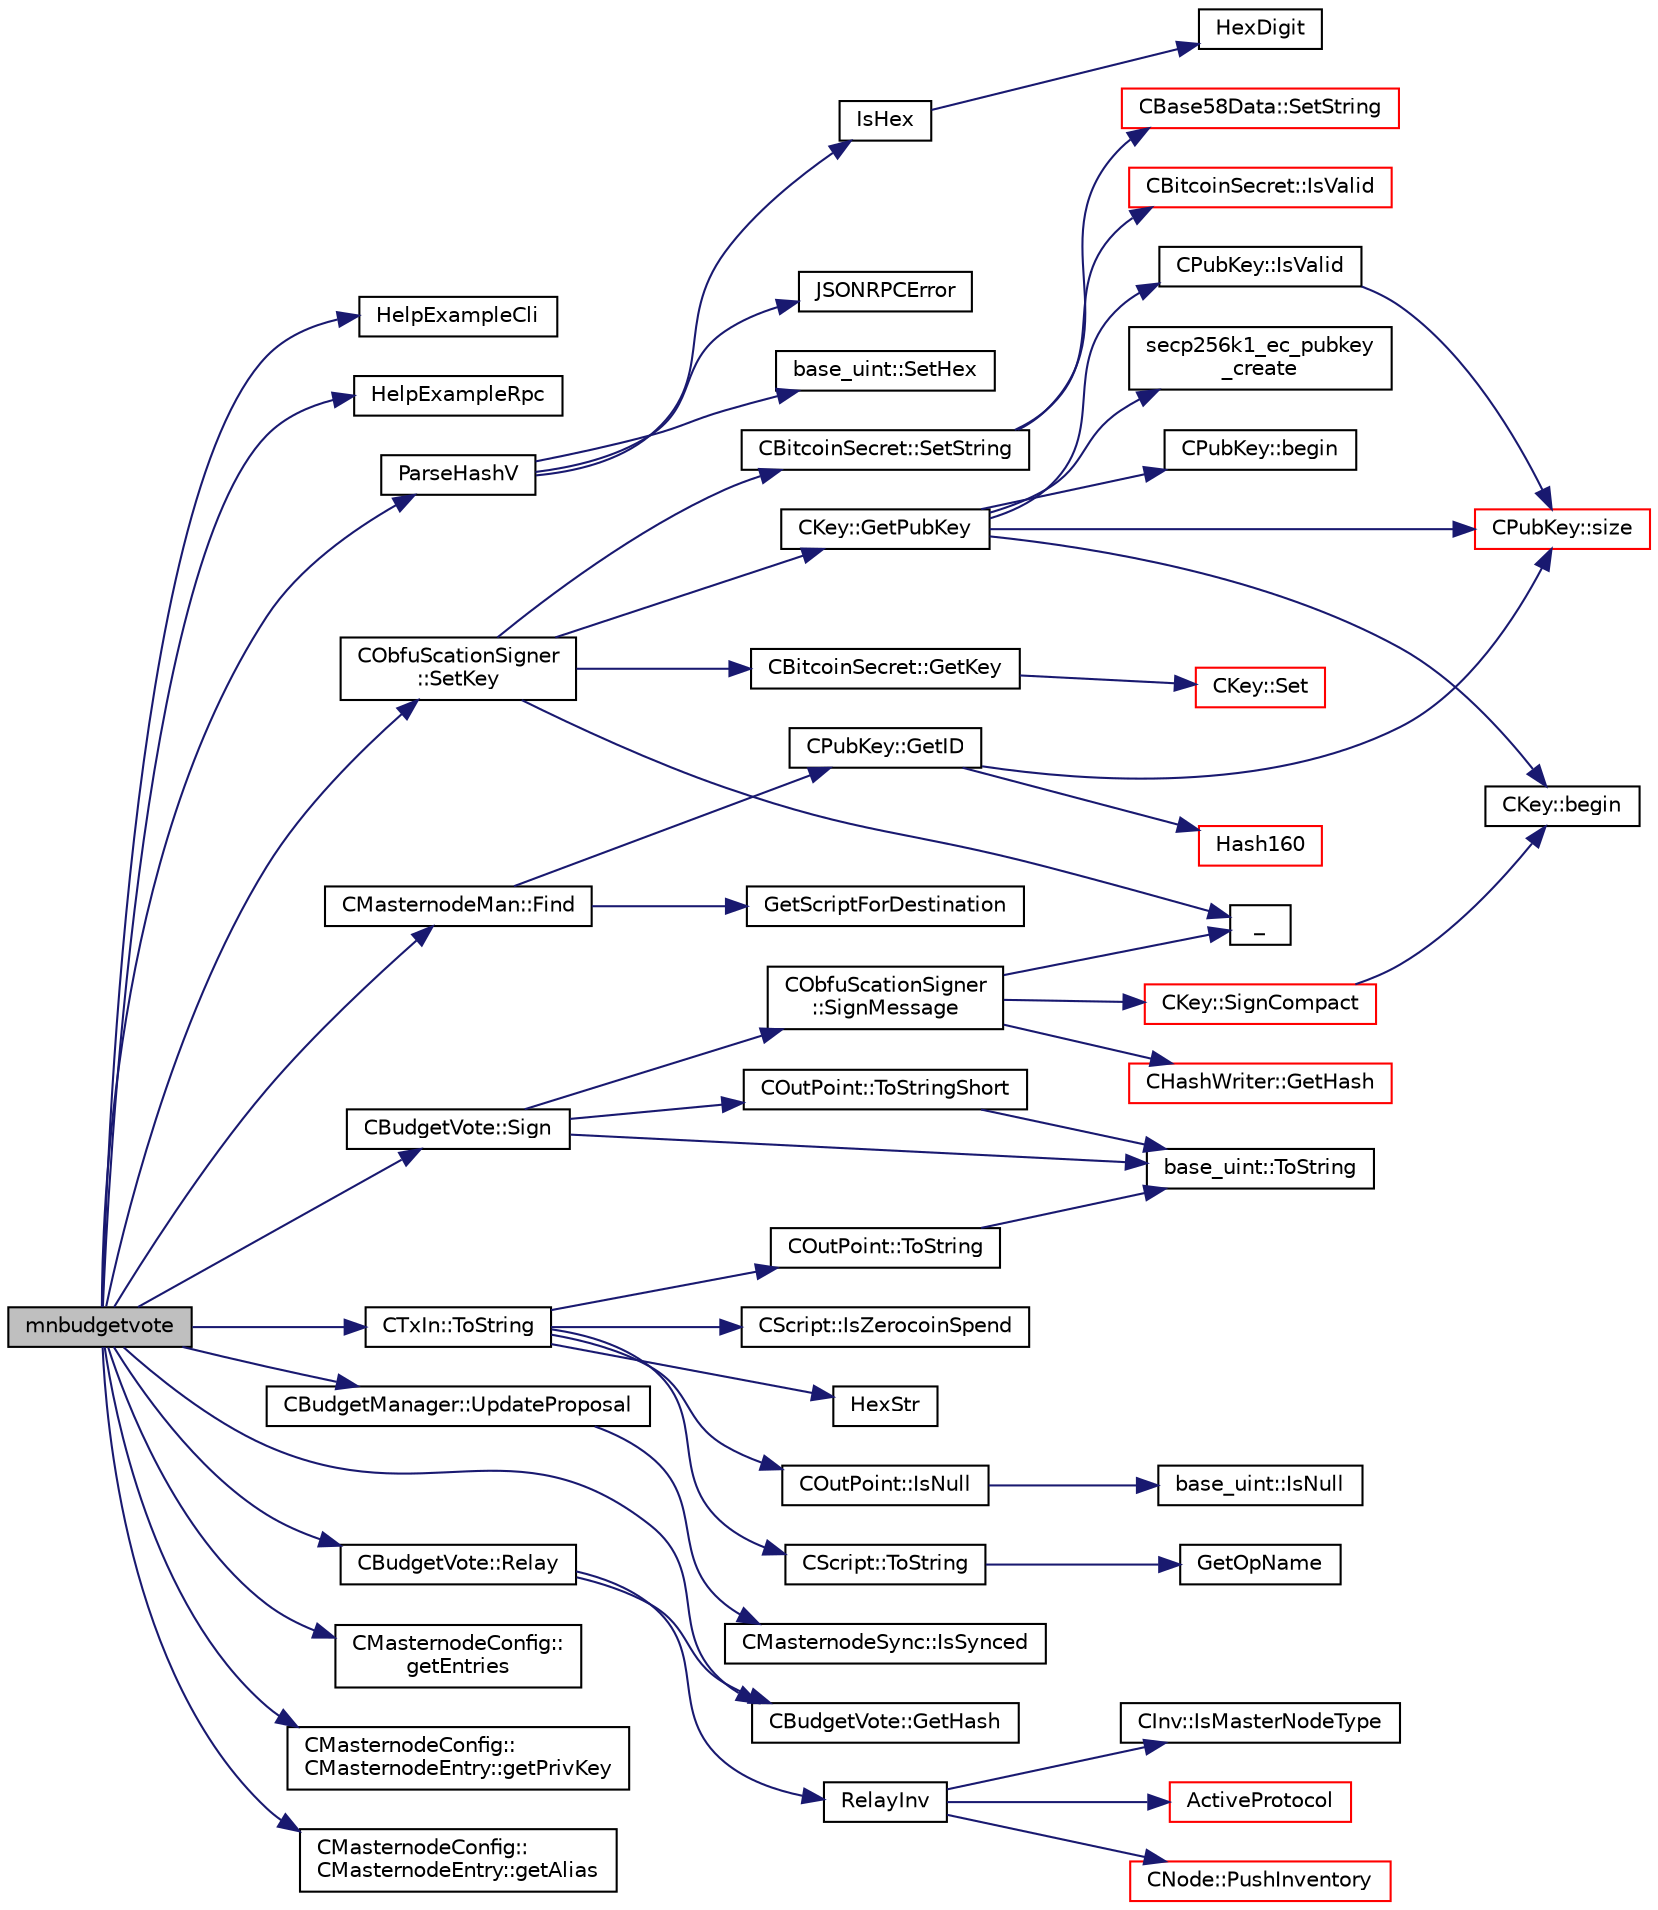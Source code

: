 digraph "mnbudgetvote"
{
  edge [fontname="Helvetica",fontsize="10",labelfontname="Helvetica",labelfontsize="10"];
  node [fontname="Helvetica",fontsize="10",shape=record];
  rankdir="LR";
  Node445 [label="mnbudgetvote",height=0.2,width=0.4,color="black", fillcolor="grey75", style="filled", fontcolor="black"];
  Node445 -> Node446 [color="midnightblue",fontsize="10",style="solid",fontname="Helvetica"];
  Node446 [label="HelpExampleCli",height=0.2,width=0.4,color="black", fillcolor="white", style="filled",URL="$rpcserver_8cpp.html#ac01ac6eab5467567ed0da106814e04ec"];
  Node445 -> Node447 [color="midnightblue",fontsize="10",style="solid",fontname="Helvetica"];
  Node447 [label="HelpExampleRpc",height=0.2,width=0.4,color="black", fillcolor="white", style="filled",URL="$rpcserver_8cpp.html#a06ea60e24e5a1053a14a11b1009bf9ef"];
  Node445 -> Node448 [color="midnightblue",fontsize="10",style="solid",fontname="Helvetica"];
  Node448 [label="ParseHashV",height=0.2,width=0.4,color="black", fillcolor="white", style="filled",URL="$rpcserver_8cpp.html#ae00da5fd5abdf11d125f98190e599194"];
  Node448 -> Node449 [color="midnightblue",fontsize="10",style="solid",fontname="Helvetica"];
  Node449 [label="IsHex",height=0.2,width=0.4,color="black", fillcolor="white", style="filled",URL="$utilstrencodings_8cpp.html#aa4e3553d2b2fe693c106f4296685f75c"];
  Node449 -> Node450 [color="midnightblue",fontsize="10",style="solid",fontname="Helvetica"];
  Node450 [label="HexDigit",height=0.2,width=0.4,color="black", fillcolor="white", style="filled",URL="$utilstrencodings_8cpp.html#aa59e8a8c5a39cb5041f93bb95dd02119"];
  Node448 -> Node451 [color="midnightblue",fontsize="10",style="solid",fontname="Helvetica"];
  Node451 [label="JSONRPCError",height=0.2,width=0.4,color="black", fillcolor="white", style="filled",URL="$rpcprotocol_8cpp.html#a17b1bb111ab339efc951929834766039"];
  Node448 -> Node452 [color="midnightblue",fontsize="10",style="solid",fontname="Helvetica"];
  Node452 [label="base_uint::SetHex",height=0.2,width=0.4,color="black", fillcolor="white", style="filled",URL="$classbase__uint.html#ade1a897fac931f28f54998c92c797228"];
  Node445 -> Node453 [color="midnightblue",fontsize="10",style="solid",fontname="Helvetica"];
  Node453 [label="CObfuScationSigner\l::SetKey",height=0.2,width=0.4,color="black", fillcolor="white", style="filled",URL="$class_c_obfu_scation_signer.html#a4a12e41611db1b711d59ac4c3323dd36",tooltip="Set the private/public key values, returns true if successful. "];
  Node453 -> Node454 [color="midnightblue",fontsize="10",style="solid",fontname="Helvetica"];
  Node454 [label="CBitcoinSecret::SetString",height=0.2,width=0.4,color="black", fillcolor="white", style="filled",URL="$class_c_bitcoin_secret.html#a6a8aff02f66099f33f573ad3e6375bb1"];
  Node454 -> Node455 [color="midnightblue",fontsize="10",style="solid",fontname="Helvetica"];
  Node455 [label="CBase58Data::SetString",height=0.2,width=0.4,color="red", fillcolor="white", style="filled",URL="$class_c_base58_data.html#a250fa3bc97d03c7d87de5485c8b49b57"];
  Node454 -> Node462 [color="midnightblue",fontsize="10",style="solid",fontname="Helvetica"];
  Node462 [label="CBitcoinSecret::IsValid",height=0.2,width=0.4,color="red", fillcolor="white", style="filled",URL="$class_c_bitcoin_secret.html#a2a93fa8a09826ff63498cb3e4370c154"];
  Node453 -> Node465 [color="midnightblue",fontsize="10",style="solid",fontname="Helvetica"];
  Node465 [label="_",height=0.2,width=0.4,color="black", fillcolor="white", style="filled",URL="$ui__interface_8h.html#aad133bb6103b53cebf03fd01e2f11ba1",tooltip="Translation function: Call Translate signal on UI interface, which returns a boost::optional result..."];
  Node453 -> Node466 [color="midnightblue",fontsize="10",style="solid",fontname="Helvetica"];
  Node466 [label="CBitcoinSecret::GetKey",height=0.2,width=0.4,color="black", fillcolor="white", style="filled",URL="$class_c_bitcoin_secret.html#a4d6bf559d092e6d47f8001c7171096df"];
  Node466 -> Node467 [color="midnightblue",fontsize="10",style="solid",fontname="Helvetica"];
  Node467 [label="CKey::Set",height=0.2,width=0.4,color="red", fillcolor="white", style="filled",URL="$class_c_key.html#aaa13d5f08456bba094210c5eeabf64c8",tooltip="Initialize using begin and end iterators to byte data. "];
  Node453 -> Node470 [color="midnightblue",fontsize="10",style="solid",fontname="Helvetica"];
  Node470 [label="CKey::GetPubKey",height=0.2,width=0.4,color="black", fillcolor="white", style="filled",URL="$class_c_key.html#aa1085c59603a62db6ec776300f250337",tooltip="Compute the public key from a private key. "];
  Node470 -> Node471 [color="midnightblue",fontsize="10",style="solid",fontname="Helvetica"];
  Node471 [label="secp256k1_ec_pubkey\l_create",height=0.2,width=0.4,color="black", fillcolor="white", style="filled",URL="$secp256k1_8h.html#a22e1ef593e0d06d40b4f233e91447aa3",tooltip="Compute the public key for a secret key. "];
  Node470 -> Node472 [color="midnightblue",fontsize="10",style="solid",fontname="Helvetica"];
  Node472 [label="CPubKey::begin",height=0.2,width=0.4,color="black", fillcolor="white", style="filled",URL="$class_c_pub_key.html#a859ab9909d68092d6d4fc739237ab358"];
  Node470 -> Node473 [color="midnightblue",fontsize="10",style="solid",fontname="Helvetica"];
  Node473 [label="CKey::begin",height=0.2,width=0.4,color="black", fillcolor="white", style="filled",URL="$class_c_key.html#ab8dee0ad9d933304a22284ee40040847"];
  Node470 -> Node474 [color="midnightblue",fontsize="10",style="solid",fontname="Helvetica"];
  Node474 [label="CPubKey::size",height=0.2,width=0.4,color="red", fillcolor="white", style="filled",URL="$class_c_pub_key.html#a6bb28fcf0a5f799c69f5b7269363b309",tooltip="Simple read-only vector-like interface to the pubkey data. "];
  Node470 -> Node476 [color="midnightblue",fontsize="10",style="solid",fontname="Helvetica"];
  Node476 [label="CPubKey::IsValid",height=0.2,width=0.4,color="black", fillcolor="white", style="filled",URL="$class_c_pub_key.html#a4fa94293cf8577fd039b9a133f6c7f30"];
  Node476 -> Node474 [color="midnightblue",fontsize="10",style="solid",fontname="Helvetica"];
  Node445 -> Node477 [color="midnightblue",fontsize="10",style="solid",fontname="Helvetica"];
  Node477 [label="CMasternodeMan::Find",height=0.2,width=0.4,color="black", fillcolor="white", style="filled",URL="$class_c_masternode_man.html#a3d34836c6992d29c485ba94a0c1e0ae6",tooltip="Find an entry. "];
  Node477 -> Node478 [color="midnightblue",fontsize="10",style="solid",fontname="Helvetica"];
  Node478 [label="GetScriptForDestination",height=0.2,width=0.4,color="black", fillcolor="white", style="filled",URL="$standard_8cpp.html#ae40f28d3b46c21033f6ee1f1200d0321"];
  Node477 -> Node479 [color="midnightblue",fontsize="10",style="solid",fontname="Helvetica"];
  Node479 [label="CPubKey::GetID",height=0.2,width=0.4,color="black", fillcolor="white", style="filled",URL="$class_c_pub_key.html#a2675f7e6f72eff68e7a5227289feb021",tooltip="Get the KeyID of this public key (hash of its serialization) "];
  Node479 -> Node480 [color="midnightblue",fontsize="10",style="solid",fontname="Helvetica"];
  Node480 [label="Hash160",height=0.2,width=0.4,color="red", fillcolor="white", style="filled",URL="$hash_8h.html#a4490f70ddae16e9e48460a0416a48a6b",tooltip="Compute the 160-bit hash an object. "];
  Node479 -> Node474 [color="midnightblue",fontsize="10",style="solid",fontname="Helvetica"];
  Node445 -> Node486 [color="midnightblue",fontsize="10",style="solid",fontname="Helvetica"];
  Node486 [label="CTxIn::ToString",height=0.2,width=0.4,color="black", fillcolor="white", style="filled",URL="$class_c_tx_in.html#a9f3dcba8a979ca7007448f8ad1d3c4c1"];
  Node486 -> Node487 [color="midnightblue",fontsize="10",style="solid",fontname="Helvetica"];
  Node487 [label="COutPoint::ToString",height=0.2,width=0.4,color="black", fillcolor="white", style="filled",URL="$class_c_out_point.html#ab0026adab6a1098cf00de05c872fbb5d"];
  Node487 -> Node488 [color="midnightblue",fontsize="10",style="solid",fontname="Helvetica"];
  Node488 [label="base_uint::ToString",height=0.2,width=0.4,color="black", fillcolor="white", style="filled",URL="$classbase__uint.html#acccba4d9d51a0c36261718ca0cbb293b"];
  Node486 -> Node489 [color="midnightblue",fontsize="10",style="solid",fontname="Helvetica"];
  Node489 [label="COutPoint::IsNull",height=0.2,width=0.4,color="black", fillcolor="white", style="filled",URL="$class_c_out_point.html#ae1516581fa2234556761f04af3a207a6"];
  Node489 -> Node490 [color="midnightblue",fontsize="10",style="solid",fontname="Helvetica"];
  Node490 [label="base_uint::IsNull",height=0.2,width=0.4,color="black", fillcolor="white", style="filled",URL="$classbase__uint.html#a5b67cea01e9219160fe251053adc7cc7"];
  Node486 -> Node491 [color="midnightblue",fontsize="10",style="solid",fontname="Helvetica"];
  Node491 [label="CScript::IsZerocoinSpend",height=0.2,width=0.4,color="black", fillcolor="white", style="filled",URL="$class_c_script.html#a84914a83542deece42dda7b22b043c1f"];
  Node486 -> Node492 [color="midnightblue",fontsize="10",style="solid",fontname="Helvetica"];
  Node492 [label="HexStr",height=0.2,width=0.4,color="black", fillcolor="white", style="filled",URL="$utilstrencodings_8h.html#ace13a819ca4e98c22847d26b3b357e75"];
  Node486 -> Node493 [color="midnightblue",fontsize="10",style="solid",fontname="Helvetica"];
  Node493 [label="CScript::ToString",height=0.2,width=0.4,color="black", fillcolor="white", style="filled",URL="$class_c_script.html#a05fe53ab8fc6a217036bb0d6d7f5d706"];
  Node493 -> Node494 [color="midnightblue",fontsize="10",style="solid",fontname="Helvetica"];
  Node494 [label="GetOpName",height=0.2,width=0.4,color="black", fillcolor="white", style="filled",URL="$script_8cpp.html#a573587022d52d3542eb6fbf5a1190489"];
  Node445 -> Node495 [color="midnightblue",fontsize="10",style="solid",fontname="Helvetica"];
  Node495 [label="CBudgetVote::Sign",height=0.2,width=0.4,color="black", fillcolor="white", style="filled",URL="$class_c_budget_vote.html#a91e3490282974d9300ba080b4ea41e22"];
  Node495 -> Node496 [color="midnightblue",fontsize="10",style="solid",fontname="Helvetica"];
  Node496 [label="COutPoint::ToStringShort",height=0.2,width=0.4,color="black", fillcolor="white", style="filled",URL="$class_c_out_point.html#a85f13609edc1f66afe82fb68f28fb8b7"];
  Node496 -> Node488 [color="midnightblue",fontsize="10",style="solid",fontname="Helvetica"];
  Node495 -> Node488 [color="midnightblue",fontsize="10",style="solid",fontname="Helvetica"];
  Node495 -> Node497 [color="midnightblue",fontsize="10",style="solid",fontname="Helvetica"];
  Node497 [label="CObfuScationSigner\l::SignMessage",height=0.2,width=0.4,color="black", fillcolor="white", style="filled",URL="$class_c_obfu_scation_signer.html#a004eab16d18045b42d51037eab817585",tooltip="Sign the message, returns true if successful. "];
  Node497 -> Node498 [color="midnightblue",fontsize="10",style="solid",fontname="Helvetica"];
  Node498 [label="CKey::SignCompact",height=0.2,width=0.4,color="red", fillcolor="white", style="filled",URL="$class_c_key.html#afe77d80889aa68e92e6882e75424cfb8",tooltip="Create a compact signature (65 bytes), which allows reconstructing the used public key..."];
  Node498 -> Node473 [color="midnightblue",fontsize="10",style="solid",fontname="Helvetica"];
  Node497 -> Node502 [color="midnightblue",fontsize="10",style="solid",fontname="Helvetica"];
  Node502 [label="CHashWriter::GetHash",height=0.2,width=0.4,color="red", fillcolor="white", style="filled",URL="$class_c_hash_writer.html#ae94a937211502eabf19477630090093a"];
  Node497 -> Node465 [color="midnightblue",fontsize="10",style="solid",fontname="Helvetica"];
  Node445 -> Node506 [color="midnightblue",fontsize="10",style="solid",fontname="Helvetica"];
  Node506 [label="CBudgetManager::UpdateProposal",height=0.2,width=0.4,color="black", fillcolor="white", style="filled",URL="$class_c_budget_manager.html#a643d564d0232ed6f9e6ca025b8377c13"];
  Node506 -> Node507 [color="midnightblue",fontsize="10",style="solid",fontname="Helvetica"];
  Node507 [label="CMasternodeSync::IsSynced",height=0.2,width=0.4,color="black", fillcolor="white", style="filled",URL="$class_c_masternode_sync.html#ab1f58bda356a30a15ae1733e238f188f"];
  Node445 -> Node508 [color="midnightblue",fontsize="10",style="solid",fontname="Helvetica"];
  Node508 [label="CBudgetVote::GetHash",height=0.2,width=0.4,color="black", fillcolor="white", style="filled",URL="$class_c_budget_vote.html#acb9bda3b41d3bd1ebf04ccdcb3d2d926"];
  Node445 -> Node509 [color="midnightblue",fontsize="10",style="solid",fontname="Helvetica"];
  Node509 [label="CBudgetVote::Relay",height=0.2,width=0.4,color="black", fillcolor="white", style="filled",URL="$class_c_budget_vote.html#a2c761ac435fa5a5da6ccbeb308350a8f"];
  Node509 -> Node508 [color="midnightblue",fontsize="10",style="solid",fontname="Helvetica"];
  Node509 -> Node510 [color="midnightblue",fontsize="10",style="solid",fontname="Helvetica"];
  Node510 [label="RelayInv",height=0.2,width=0.4,color="black", fillcolor="white", style="filled",URL="$net_8cpp.html#a653718509f060207d28139fa8346e64a"];
  Node510 -> Node511 [color="midnightblue",fontsize="10",style="solid",fontname="Helvetica"];
  Node511 [label="CInv::IsMasterNodeType",height=0.2,width=0.4,color="black", fillcolor="white", style="filled",URL="$class_c_inv.html#ab96a3a729beb1092a87604667dc5baba"];
  Node510 -> Node512 [color="midnightblue",fontsize="10",style="solid",fontname="Helvetica"];
  Node512 [label="ActiveProtocol",height=0.2,width=0.4,color="red", fillcolor="white", style="filled",URL="$main_8cpp.html#a138f84e8c8976fe85712b695c32ee3c7",tooltip="See whether the protocol update is enforced for connected nodes. "];
  Node510 -> Node516 [color="midnightblue",fontsize="10",style="solid",fontname="Helvetica"];
  Node516 [label="CNode::PushInventory",height=0.2,width=0.4,color="red", fillcolor="white", style="filled",URL="$class_c_node.html#a7cef2333aa8776127a7e7fcab659eb6a"];
  Node445 -> Node518 [color="midnightblue",fontsize="10",style="solid",fontname="Helvetica"];
  Node518 [label="CMasternodeConfig::\lgetEntries",height=0.2,width=0.4,color="black", fillcolor="white", style="filled",URL="$class_c_masternode_config.html#a21fb5f410e3dcd55429f256d4efe4e61"];
  Node445 -> Node519 [color="midnightblue",fontsize="10",style="solid",fontname="Helvetica"];
  Node519 [label="CMasternodeConfig::\lCMasternodeEntry::getPrivKey",height=0.2,width=0.4,color="black", fillcolor="white", style="filled",URL="$class_c_masternode_config_1_1_c_masternode_entry.html#ab0e21a945e43940b659bf289f9280552"];
  Node445 -> Node520 [color="midnightblue",fontsize="10",style="solid",fontname="Helvetica"];
  Node520 [label="CMasternodeConfig::\lCMasternodeEntry::getAlias",height=0.2,width=0.4,color="black", fillcolor="white", style="filled",URL="$class_c_masternode_config_1_1_c_masternode_entry.html#abf242505d9955e37da0628a35d26677e"];
}
